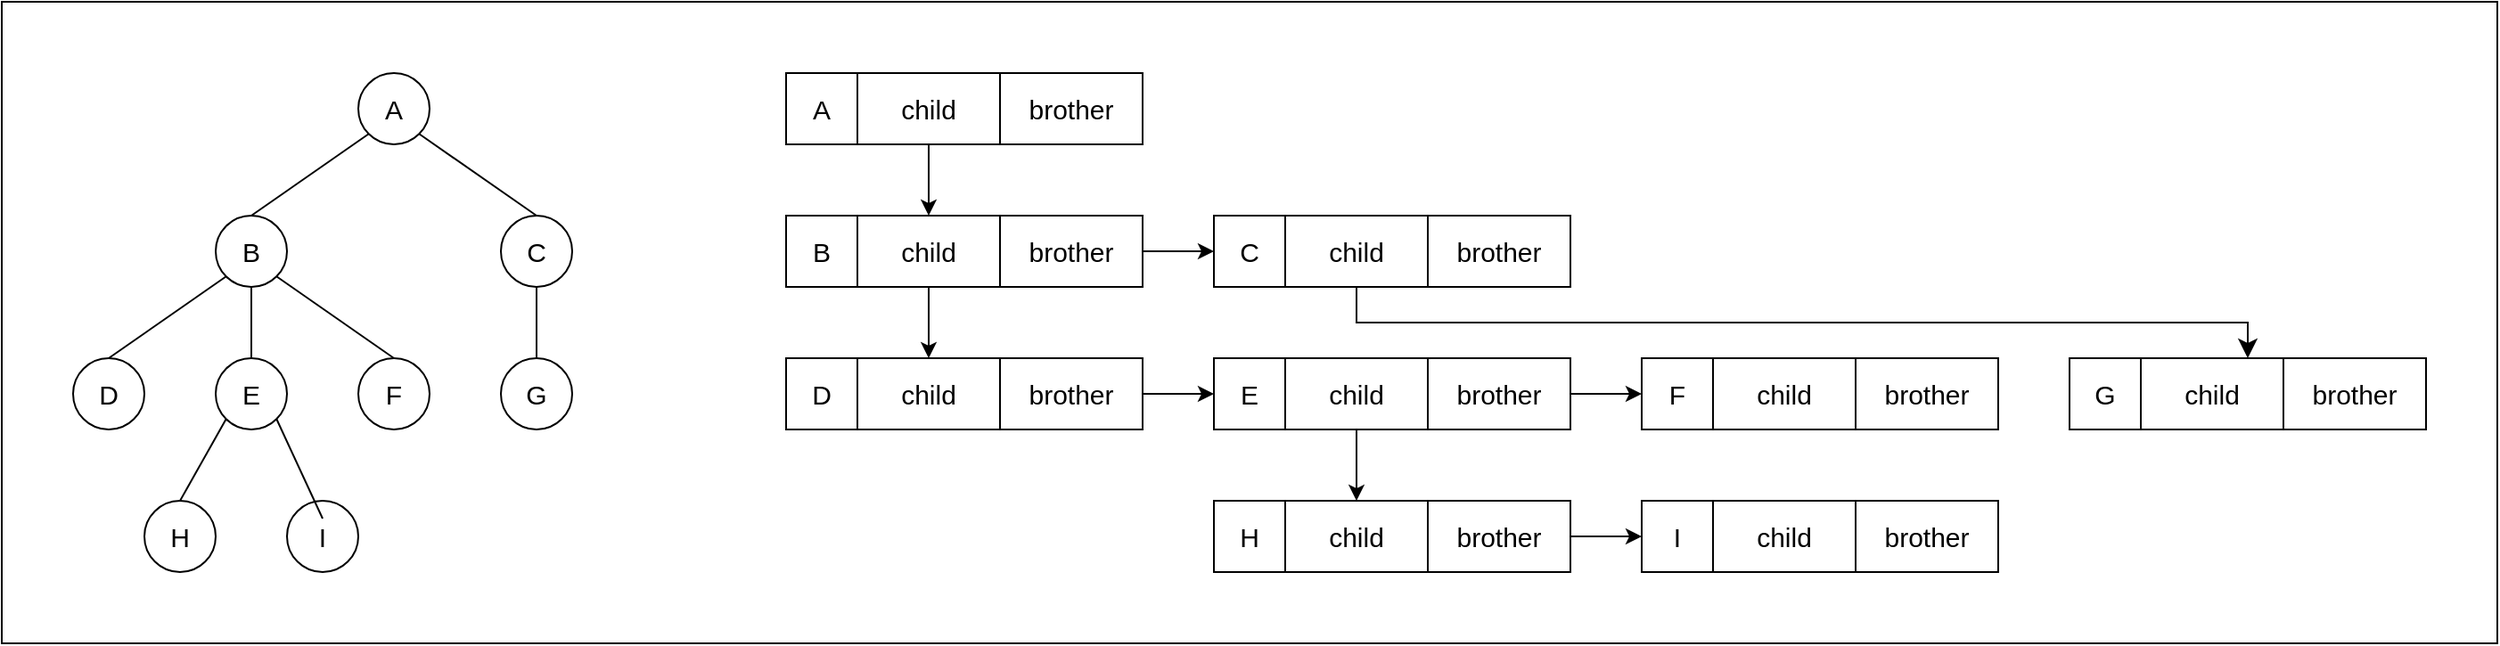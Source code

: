 <mxfile>
    <diagram id="andpGGu_GxKRAPYJig9D" name="Page-1">
        <mxGraphModel dx="2290" dy="2848" grid="1" gridSize="10" guides="1" tooltips="1" connect="1" arrows="1" fold="1" page="1" pageScale="1" pageWidth="850" pageHeight="1100" math="0" shadow="0">
            <root>
                <mxCell id="0"/>
                <mxCell id="1" parent="0"/>
                <mxCell id="73" value="" style="rounded=0;whiteSpace=wrap;html=1;fontSize=15;" vertex="1" parent="1">
                    <mxGeometry x="-120" y="160" width="1400" height="360" as="geometry"/>
                </mxCell>
                <mxCell id="2" value="&lt;font style=&quot;font-size: 15px;&quot;&gt;A&lt;/font&gt;" style="ellipse;whiteSpace=wrap;html=1;aspect=fixed;" vertex="1" parent="1">
                    <mxGeometry x="80" y="200" width="40" height="40" as="geometry"/>
                </mxCell>
                <mxCell id="3" value="&lt;font style=&quot;font-size: 15px;&quot;&gt;B&lt;/font&gt;" style="ellipse;whiteSpace=wrap;html=1;aspect=fixed;" vertex="1" parent="1">
                    <mxGeometry y="280" width="40" height="40" as="geometry"/>
                </mxCell>
                <mxCell id="4" value="&lt;font style=&quot;font-size: 15px;&quot;&gt;C&lt;/font&gt;" style="ellipse;whiteSpace=wrap;html=1;aspect=fixed;" vertex="1" parent="1">
                    <mxGeometry x="160" y="280" width="40" height="40" as="geometry"/>
                </mxCell>
                <mxCell id="5" value="&lt;font style=&quot;font-size: 15px;&quot;&gt;E&lt;/font&gt;" style="ellipse;whiteSpace=wrap;html=1;aspect=fixed;" vertex="1" parent="1">
                    <mxGeometry y="360" width="40" height="40" as="geometry"/>
                </mxCell>
                <mxCell id="6" value="&lt;font style=&quot;font-size: 15px;&quot;&gt;D&lt;/font&gt;" style="ellipse;whiteSpace=wrap;html=1;aspect=fixed;" vertex="1" parent="1">
                    <mxGeometry x="-80" y="360" width="40" height="40" as="geometry"/>
                </mxCell>
                <mxCell id="7" value="&lt;font style=&quot;font-size: 15px;&quot;&gt;F&lt;/font&gt;" style="ellipse;whiteSpace=wrap;html=1;aspect=fixed;" vertex="1" parent="1">
                    <mxGeometry x="80" y="360" width="40" height="40" as="geometry"/>
                </mxCell>
                <mxCell id="8" value="&lt;font style=&quot;font-size: 15px;&quot;&gt;G&lt;/font&gt;" style="ellipse;whiteSpace=wrap;html=1;aspect=fixed;" vertex="1" parent="1">
                    <mxGeometry x="160" y="360" width="40" height="40" as="geometry"/>
                </mxCell>
                <mxCell id="9" value="&lt;font style=&quot;font-size: 15px;&quot;&gt;H&lt;/font&gt;" style="ellipse;whiteSpace=wrap;html=1;aspect=fixed;" vertex="1" parent="1">
                    <mxGeometry x="-40" y="440" width="40" height="40" as="geometry"/>
                </mxCell>
                <mxCell id="10" value="&lt;font style=&quot;font-size: 15px;&quot;&gt;I&lt;/font&gt;" style="ellipse;whiteSpace=wrap;html=1;aspect=fixed;" vertex="1" parent="1">
                    <mxGeometry x="40" y="440" width="40" height="40" as="geometry"/>
                </mxCell>
                <mxCell id="11" value="" style="endArrow=none;html=1;entryX=0;entryY=1;entryDx=0;entryDy=0;exitX=0.5;exitY=0;exitDx=0;exitDy=0;" edge="1" parent="1" source="3" target="2">
                    <mxGeometry width="50" height="50" relative="1" as="geometry">
                        <mxPoint x="210" y="590" as="sourcePoint"/>
                        <mxPoint x="260" y="540" as="targetPoint"/>
                    </mxGeometry>
                </mxCell>
                <mxCell id="12" value="" style="endArrow=none;html=1;entryX=1;entryY=1;entryDx=0;entryDy=0;exitX=0.5;exitY=0;exitDx=0;exitDy=0;" edge="1" parent="1" source="4" target="2">
                    <mxGeometry width="50" height="50" relative="1" as="geometry">
                        <mxPoint x="210" y="590" as="sourcePoint"/>
                        <mxPoint x="260" y="540" as="targetPoint"/>
                    </mxGeometry>
                </mxCell>
                <mxCell id="13" value="" style="endArrow=none;html=1;entryX=0;entryY=1;entryDx=0;entryDy=0;exitX=0.5;exitY=0;exitDx=0;exitDy=0;" edge="1" parent="1" source="6" target="3">
                    <mxGeometry width="50" height="50" relative="1" as="geometry">
                        <mxPoint x="170" y="590" as="sourcePoint"/>
                        <mxPoint x="220" y="540" as="targetPoint"/>
                    </mxGeometry>
                </mxCell>
                <mxCell id="14" value="" style="endArrow=none;html=1;entryX=1;entryY=1;entryDx=0;entryDy=0;exitX=0.5;exitY=0;exitDx=0;exitDy=0;" edge="1" parent="1" source="7" target="3">
                    <mxGeometry width="50" height="50" relative="1" as="geometry">
                        <mxPoint x="170" y="590" as="sourcePoint"/>
                        <mxPoint x="220" y="540" as="targetPoint"/>
                    </mxGeometry>
                </mxCell>
                <mxCell id="15" value="" style="endArrow=none;html=1;entryX=0.5;entryY=1;entryDx=0;entryDy=0;exitX=0.5;exitY=0;exitDx=0;exitDy=0;" edge="1" parent="1" source="5" target="3">
                    <mxGeometry width="50" height="50" relative="1" as="geometry">
                        <mxPoint x="80" y="590" as="sourcePoint"/>
                        <mxPoint x="130" y="540" as="targetPoint"/>
                    </mxGeometry>
                </mxCell>
                <mxCell id="16" value="" style="endArrow=none;html=1;entryX=0.5;entryY=1;entryDx=0;entryDy=0;exitX=0.5;exitY=0;exitDx=0;exitDy=0;" edge="1" parent="1" source="8" target="4">
                    <mxGeometry width="50" height="50" relative="1" as="geometry">
                        <mxPoint x="120" y="590" as="sourcePoint"/>
                        <mxPoint x="170" y="540" as="targetPoint"/>
                    </mxGeometry>
                </mxCell>
                <mxCell id="17" value="" style="endArrow=none;html=1;entryX=0;entryY=1;entryDx=0;entryDy=0;exitX=0.5;exitY=0;exitDx=0;exitDy=0;" edge="1" parent="1" source="9" target="5">
                    <mxGeometry width="50" height="50" relative="1" as="geometry">
                        <mxPoint x="120" y="590" as="sourcePoint"/>
                        <mxPoint x="170" y="540" as="targetPoint"/>
                    </mxGeometry>
                </mxCell>
                <mxCell id="18" value="" style="endArrow=none;html=1;entryX=1;entryY=1;entryDx=0;entryDy=0;" edge="1" parent="1" target="5">
                    <mxGeometry width="50" height="50" relative="1" as="geometry">
                        <mxPoint x="60" y="450" as="sourcePoint"/>
                        <mxPoint x="170" y="540" as="targetPoint"/>
                    </mxGeometry>
                </mxCell>
                <mxCell id="19" value="A" style="whiteSpace=wrap;html=1;aspect=fixed;fontSize=15;" vertex="1" parent="1">
                    <mxGeometry x="320" y="200" width="40" height="40" as="geometry"/>
                </mxCell>
                <mxCell id="20" value="child" style="rounded=0;whiteSpace=wrap;html=1;fontSize=15;" vertex="1" parent="1">
                    <mxGeometry x="360" y="200" width="80" height="40" as="geometry"/>
                </mxCell>
                <mxCell id="21" value="brother" style="rounded=0;whiteSpace=wrap;html=1;fontSize=15;" vertex="1" parent="1">
                    <mxGeometry x="440" y="200" width="80" height="40" as="geometry"/>
                </mxCell>
                <mxCell id="37" value="B" style="whiteSpace=wrap;html=1;aspect=fixed;fontSize=15;" vertex="1" parent="1">
                    <mxGeometry x="320" y="280" width="40" height="40" as="geometry"/>
                </mxCell>
                <mxCell id="38" value="child" style="rounded=0;whiteSpace=wrap;html=1;fontSize=15;" vertex="1" parent="1">
                    <mxGeometry x="360" y="280" width="80" height="40" as="geometry"/>
                </mxCell>
                <mxCell id="39" value="brother" style="rounded=0;whiteSpace=wrap;html=1;fontSize=15;" vertex="1" parent="1">
                    <mxGeometry x="440" y="280" width="80" height="40" as="geometry"/>
                </mxCell>
                <mxCell id="40" value="C" style="whiteSpace=wrap;html=1;aspect=fixed;fontSize=15;" vertex="1" parent="1">
                    <mxGeometry x="560" y="280" width="40" height="40" as="geometry"/>
                </mxCell>
                <mxCell id="41" value="child" style="rounded=0;whiteSpace=wrap;html=1;fontSize=15;" vertex="1" parent="1">
                    <mxGeometry x="600" y="280" width="80" height="40" as="geometry"/>
                </mxCell>
                <mxCell id="42" value="brother" style="rounded=0;whiteSpace=wrap;html=1;fontSize=15;" vertex="1" parent="1">
                    <mxGeometry x="680" y="280" width="80" height="40" as="geometry"/>
                </mxCell>
                <mxCell id="43" value="D" style="whiteSpace=wrap;html=1;aspect=fixed;fontSize=15;" vertex="1" parent="1">
                    <mxGeometry x="320" y="360" width="40" height="40" as="geometry"/>
                </mxCell>
                <mxCell id="44" value="child" style="rounded=0;whiteSpace=wrap;html=1;fontSize=15;" vertex="1" parent="1">
                    <mxGeometry x="360" y="360" width="80" height="40" as="geometry"/>
                </mxCell>
                <mxCell id="45" value="brother" style="rounded=0;whiteSpace=wrap;html=1;fontSize=15;" vertex="1" parent="1">
                    <mxGeometry x="440" y="360" width="80" height="40" as="geometry"/>
                </mxCell>
                <mxCell id="46" value="E" style="whiteSpace=wrap;html=1;aspect=fixed;fontSize=15;" vertex="1" parent="1">
                    <mxGeometry x="560" y="360" width="40" height="40" as="geometry"/>
                </mxCell>
                <mxCell id="47" value="child" style="rounded=0;whiteSpace=wrap;html=1;fontSize=15;" vertex="1" parent="1">
                    <mxGeometry x="600" y="360" width="80" height="40" as="geometry"/>
                </mxCell>
                <mxCell id="48" value="brother" style="rounded=0;whiteSpace=wrap;html=1;fontSize=15;" vertex="1" parent="1">
                    <mxGeometry x="680" y="360" width="80" height="40" as="geometry"/>
                </mxCell>
                <mxCell id="49" value="F" style="whiteSpace=wrap;html=1;aspect=fixed;fontSize=15;" vertex="1" parent="1">
                    <mxGeometry x="800" y="360" width="40" height="40" as="geometry"/>
                </mxCell>
                <mxCell id="50" value="child" style="rounded=0;whiteSpace=wrap;html=1;fontSize=15;" vertex="1" parent="1">
                    <mxGeometry x="840" y="360" width="80" height="40" as="geometry"/>
                </mxCell>
                <mxCell id="51" value="brother" style="rounded=0;whiteSpace=wrap;html=1;fontSize=15;" vertex="1" parent="1">
                    <mxGeometry x="920" y="360" width="80" height="40" as="geometry"/>
                </mxCell>
                <mxCell id="52" value="H" style="whiteSpace=wrap;html=1;aspect=fixed;fontSize=15;" vertex="1" parent="1">
                    <mxGeometry x="560" y="440" width="40" height="40" as="geometry"/>
                </mxCell>
                <mxCell id="53" value="child" style="rounded=0;whiteSpace=wrap;html=1;fontSize=15;" vertex="1" parent="1">
                    <mxGeometry x="600" y="440" width="80" height="40" as="geometry"/>
                </mxCell>
                <mxCell id="54" value="brother" style="rounded=0;whiteSpace=wrap;html=1;fontSize=15;" vertex="1" parent="1">
                    <mxGeometry x="680" y="440" width="80" height="40" as="geometry"/>
                </mxCell>
                <mxCell id="55" value="I" style="whiteSpace=wrap;html=1;aspect=fixed;fontSize=15;" vertex="1" parent="1">
                    <mxGeometry x="800" y="440" width="40" height="40" as="geometry"/>
                </mxCell>
                <mxCell id="56" value="child" style="rounded=0;whiteSpace=wrap;html=1;fontSize=15;" vertex="1" parent="1">
                    <mxGeometry x="840" y="440" width="80" height="40" as="geometry"/>
                </mxCell>
                <mxCell id="57" value="brother" style="rounded=0;whiteSpace=wrap;html=1;fontSize=15;" vertex="1" parent="1">
                    <mxGeometry x="920" y="440" width="80" height="40" as="geometry"/>
                </mxCell>
                <mxCell id="58" value="" style="endArrow=classic;html=1;fontSize=15;exitX=0.5;exitY=1;exitDx=0;exitDy=0;entryX=0.5;entryY=0;entryDx=0;entryDy=0;" edge="1" parent="1" source="20" target="38">
                    <mxGeometry width="50" height="50" relative="1" as="geometry">
                        <mxPoint x="470" y="120" as="sourcePoint"/>
                        <mxPoint x="520" y="70" as="targetPoint"/>
                    </mxGeometry>
                </mxCell>
                <mxCell id="59" value="" style="endArrow=classic;html=1;fontSize=15;entryX=0.5;entryY=0;entryDx=0;entryDy=0;" edge="1" parent="1" target="44">
                    <mxGeometry width="50" height="50" relative="1" as="geometry">
                        <mxPoint x="400" y="320" as="sourcePoint"/>
                        <mxPoint x="440" y="140" as="targetPoint"/>
                    </mxGeometry>
                </mxCell>
                <mxCell id="60" value="" style="endArrow=classic;html=1;fontSize=15;exitX=1;exitY=0.5;exitDx=0;exitDy=0;entryX=0;entryY=0.5;entryDx=0;entryDy=0;" edge="1" parent="1" source="39" target="40">
                    <mxGeometry width="50" height="50" relative="1" as="geometry">
                        <mxPoint x="550" y="270" as="sourcePoint"/>
                        <mxPoint x="600" y="220" as="targetPoint"/>
                    </mxGeometry>
                </mxCell>
                <mxCell id="61" value="" style="endArrow=classic;html=1;fontSize=15;exitX=1;exitY=0.5;exitDx=0;exitDy=0;entryX=0;entryY=0.5;entryDx=0;entryDy=0;" edge="1" parent="1" source="45" target="46">
                    <mxGeometry width="50" height="50" relative="1" as="geometry">
                        <mxPoint x="480" y="600" as="sourcePoint"/>
                        <mxPoint x="530" y="550" as="targetPoint"/>
                    </mxGeometry>
                </mxCell>
                <mxCell id="62" value="" style="endArrow=classic;html=1;fontSize=15;entryX=0;entryY=0.5;entryDx=0;entryDy=0;exitX=1;exitY=0.5;exitDx=0;exitDy=0;" edge="1" parent="1" source="48" target="49">
                    <mxGeometry width="50" height="50" relative="1" as="geometry">
                        <mxPoint x="680" y="260" as="sourcePoint"/>
                        <mxPoint x="730" y="210" as="targetPoint"/>
                    </mxGeometry>
                </mxCell>
                <mxCell id="63" value="" style="endArrow=classic;html=1;fontSize=15;exitX=0.5;exitY=1;exitDx=0;exitDy=0;entryX=0.5;entryY=0;entryDx=0;entryDy=0;" edge="1" parent="1" source="47" target="53">
                    <mxGeometry width="50" height="50" relative="1" as="geometry">
                        <mxPoint x="680" y="260" as="sourcePoint"/>
                        <mxPoint x="730" y="210" as="targetPoint"/>
                    </mxGeometry>
                </mxCell>
                <mxCell id="64" value="" style="endArrow=classic;html=1;fontSize=15;exitX=1;exitY=0.5;exitDx=0;exitDy=0;entryX=0;entryY=0.5;entryDx=0;entryDy=0;" edge="1" parent="1" source="54" target="55">
                    <mxGeometry width="50" height="50" relative="1" as="geometry">
                        <mxPoint x="860" y="270" as="sourcePoint"/>
                        <mxPoint x="910" y="220" as="targetPoint"/>
                    </mxGeometry>
                </mxCell>
                <mxCell id="65" value="" style="edgeStyle=elbowEdgeStyle;elbow=vertical;endArrow=classic;html=1;curved=0;rounded=0;endSize=8;startSize=8;fontSize=15;entryX=0.75;entryY=0;entryDx=0;entryDy=0;exitX=0.5;exitY=1;exitDx=0;exitDy=0;" edge="1" parent="1" source="41" target="70">
                    <mxGeometry width="50" height="50" relative="1" as="geometry">
                        <mxPoint x="720" y="210" as="sourcePoint"/>
                        <mxPoint x="770" y="160" as="targetPoint"/>
                    </mxGeometry>
                </mxCell>
                <mxCell id="69" value="G" style="whiteSpace=wrap;html=1;aspect=fixed;fontSize=15;" vertex="1" parent="1">
                    <mxGeometry x="1040" y="360" width="40" height="40" as="geometry"/>
                </mxCell>
                <mxCell id="70" value="child" style="rounded=0;whiteSpace=wrap;html=1;fontSize=15;" vertex="1" parent="1">
                    <mxGeometry x="1080" y="360" width="80" height="40" as="geometry"/>
                </mxCell>
                <mxCell id="71" value="brother" style="rounded=0;whiteSpace=wrap;html=1;fontSize=15;" vertex="1" parent="1">
                    <mxGeometry x="1160" y="360" width="80" height="40" as="geometry"/>
                </mxCell>
            </root>
        </mxGraphModel>
    </diagram>
</mxfile>